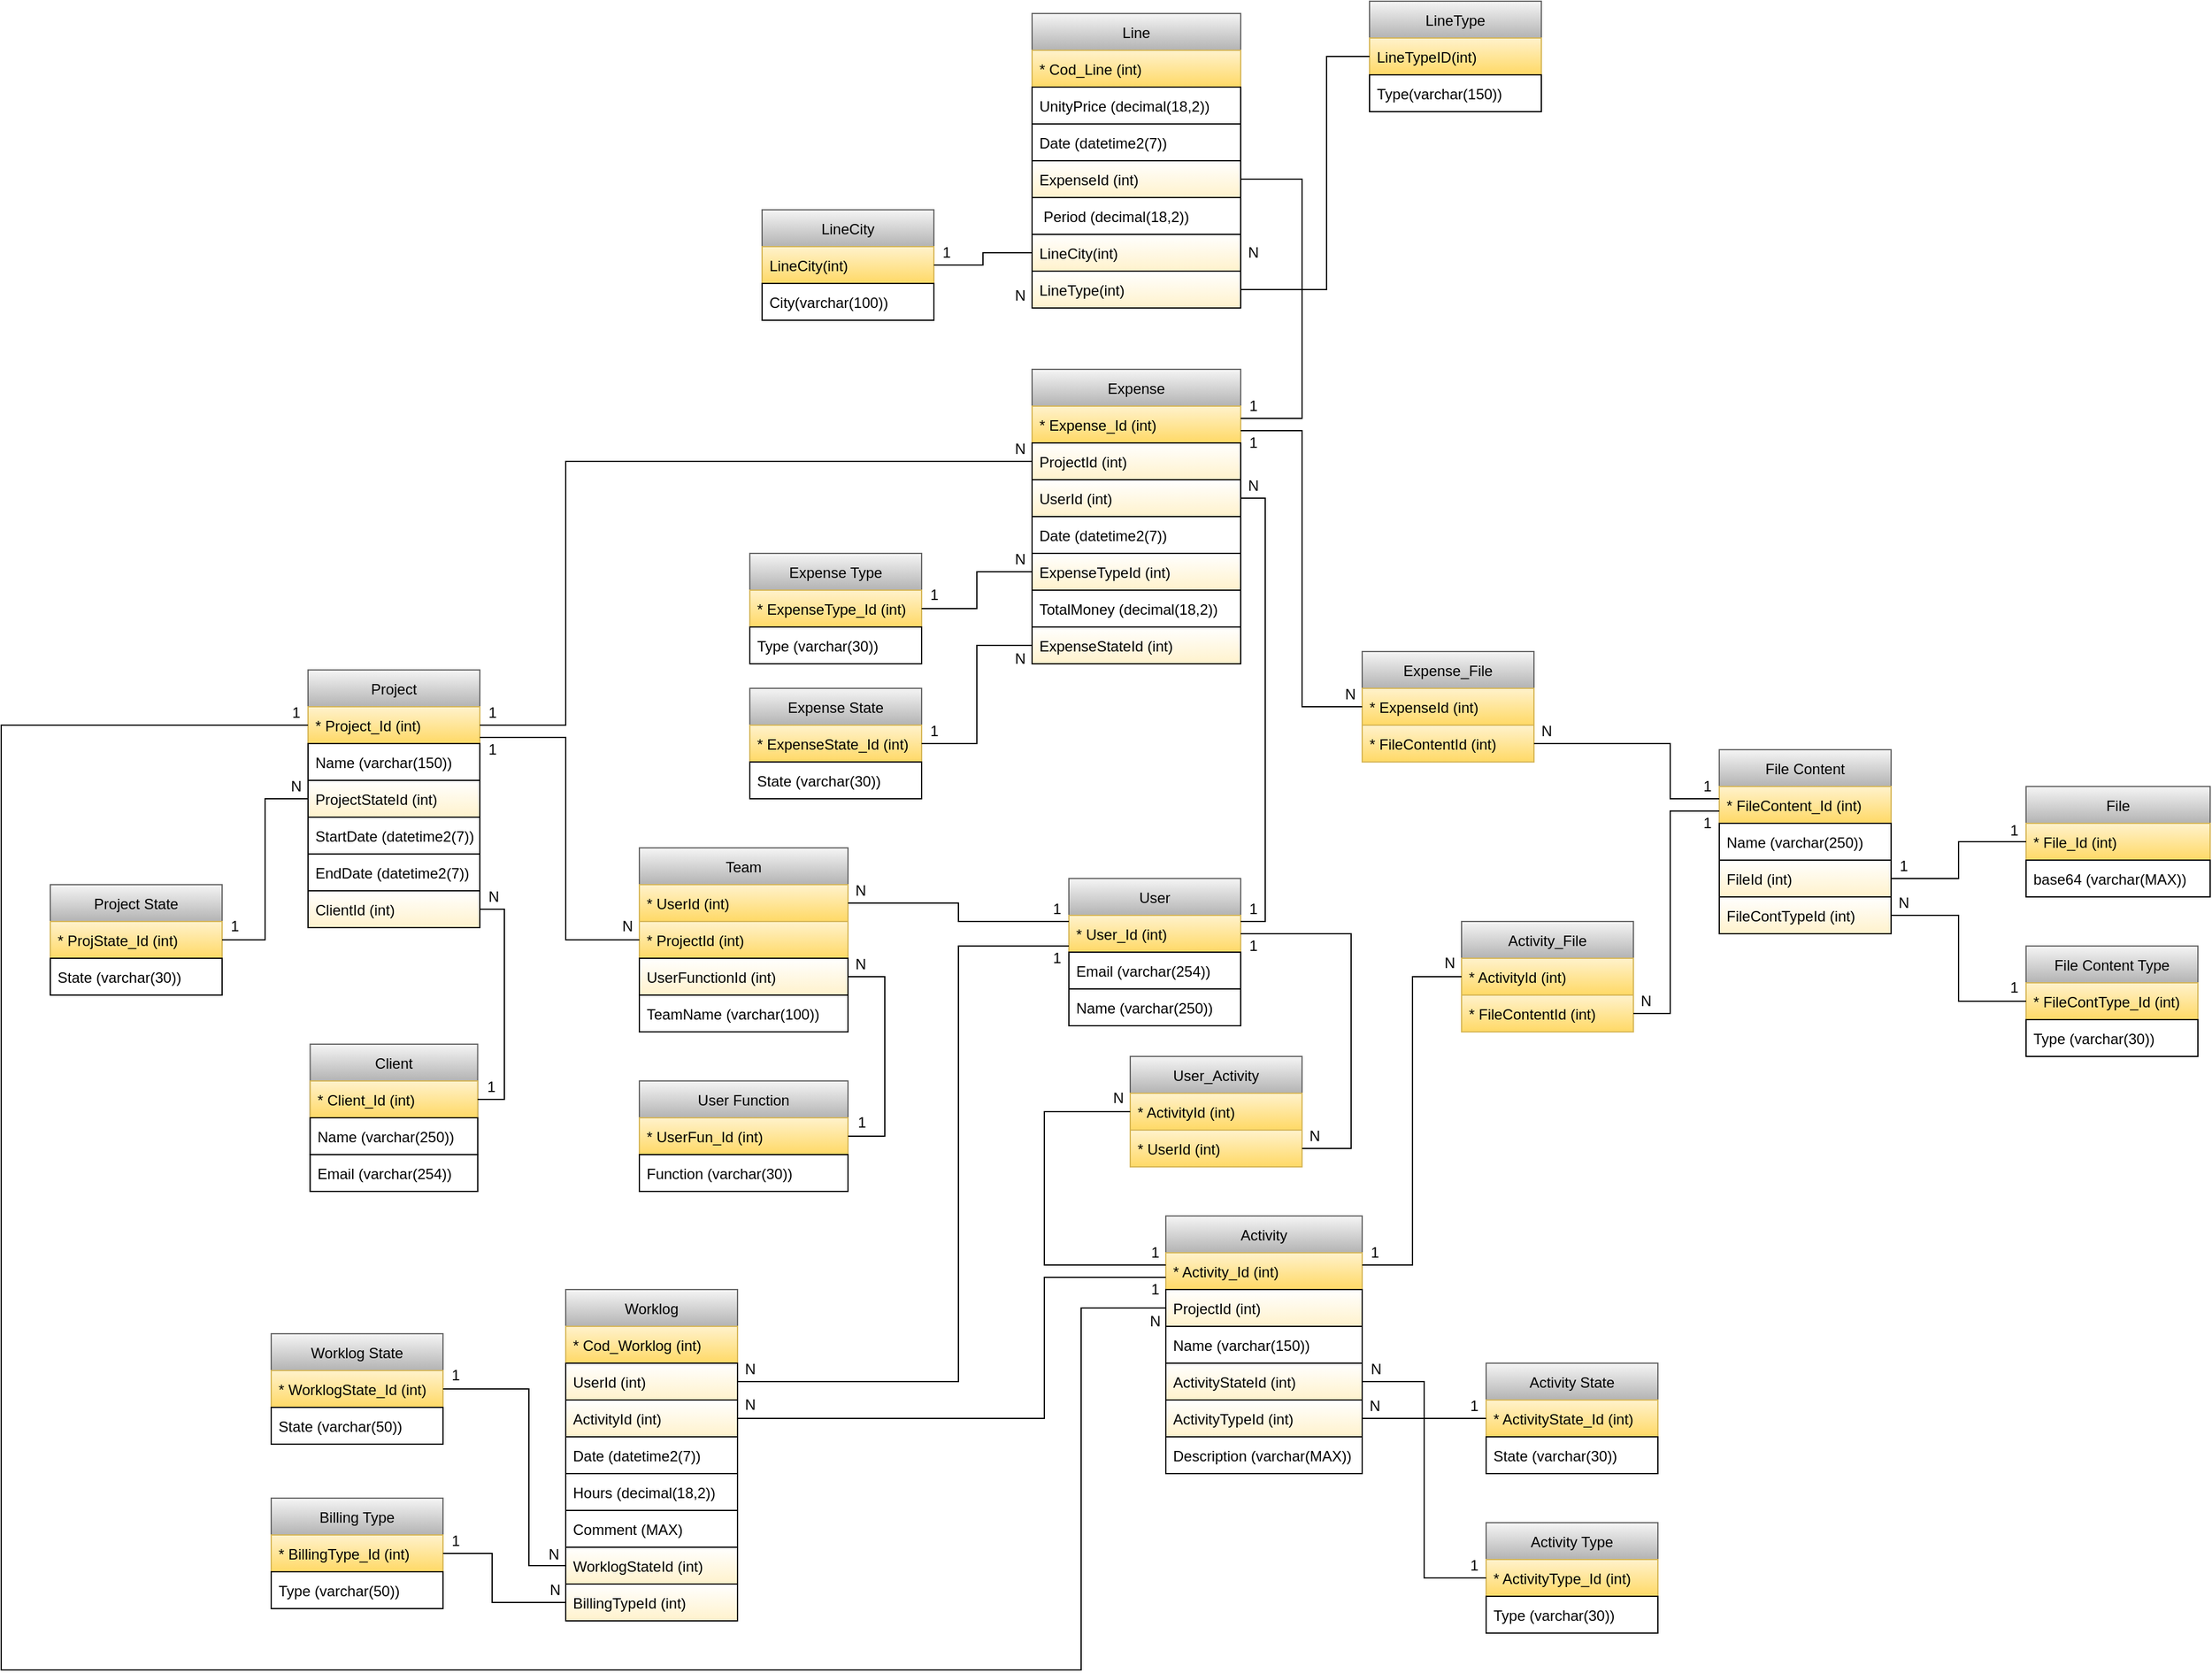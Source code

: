 <mxfile version="20.0.4" type="device"><diagram id="UZcqP46rf7-fZykjMy4E" name="Page-1"><mxGraphModel dx="1662" dy="4094" grid="1" gridSize="10" guides="1" tooltips="1" connect="1" arrows="1" fold="1" page="1" pageScale="1" pageWidth="2339" pageHeight="3300" math="0" shadow="0"><root><mxCell id="0"/><mxCell id="1" parent="0"/><mxCell id="N6C_OLNjKereVCRE5H2L-1" value="User" style="swimlane;fontStyle=0;childLayout=stackLayout;horizontal=1;startSize=30;horizontalStack=0;resizeParent=1;resizeParentMax=0;resizeLast=0;collapsible=1;marginBottom=0;fillColor=#f5f5f5;strokeColor=#666666;gradientColor=#b3b3b3;" parent="1" vertex="1"><mxGeometry x="1010" y="-1865" width="140" height="120" as="geometry"/></mxCell><mxCell id="gzLGlkf0BGgcNgc3cstg-3" value="* User_Id (int)" style="text;strokeColor=#d6b656;fillColor=#fff2cc;align=left;verticalAlign=middle;spacingLeft=4;spacingRight=4;overflow=hidden;points=[[0,0.5],[1,0.5]];portConstraint=eastwest;rotatable=0;gradientColor=#ffd966;" parent="N6C_OLNjKereVCRE5H2L-1" vertex="1"><mxGeometry y="30" width="140" height="30" as="geometry"/></mxCell><mxCell id="N6C_OLNjKereVCRE5H2L-2" value="Email (varchar(254))" style="text;align=left;verticalAlign=middle;spacingLeft=4;spacingRight=4;overflow=hidden;points=[[0,0.5],[1,0.5]];portConstraint=eastwest;rotatable=0;fillColor=default;gradientColor=none;strokeColor=default;" parent="N6C_OLNjKereVCRE5H2L-1" vertex="1"><mxGeometry y="60" width="140" height="30" as="geometry"/></mxCell><mxCell id="N6C_OLNjKereVCRE5H2L-3" value="Name (varchar(250))" style="text;strokeColor=default;fillColor=default;align=left;verticalAlign=middle;spacingLeft=4;spacingRight=4;overflow=hidden;points=[[0,0.5],[1,0.5]];portConstraint=eastwest;rotatable=0;" parent="N6C_OLNjKereVCRE5H2L-1" vertex="1"><mxGeometry y="90" width="140" height="30" as="geometry"/></mxCell><mxCell id="N6C_OLNjKereVCRE5H2L-5" value="Team" style="swimlane;fontStyle=0;childLayout=stackLayout;horizontal=1;startSize=30;horizontalStack=0;resizeParent=1;resizeParentMax=0;resizeLast=0;collapsible=1;marginBottom=0;fillColor=#f5f5f5;strokeColor=#666666;gradientColor=#b3b3b3;" parent="1" vertex="1"><mxGeometry x="660" y="-1890" width="170" height="150" as="geometry"><mxRectangle x="260" y="20" width="60" height="30" as="alternateBounds"/></mxGeometry></mxCell><mxCell id="N6C_OLNjKereVCRE5H2L-6" value="* UserId (int)" style="text;strokeColor=#d6b656;fillColor=#fff2cc;align=left;verticalAlign=middle;spacingLeft=4;spacingRight=4;overflow=hidden;points=[[0,0.5],[1,0.5]];portConstraint=eastwest;rotatable=0;gradientColor=#ffd966;" parent="N6C_OLNjKereVCRE5H2L-5" vertex="1"><mxGeometry y="30" width="170" height="30" as="geometry"/></mxCell><mxCell id="N6C_OLNjKereVCRE5H2L-7" value="* ProjectId (int)" style="text;strokeColor=#d6b656;fillColor=#fff2cc;align=left;verticalAlign=middle;spacingLeft=4;spacingRight=4;overflow=hidden;points=[[0,0.5],[1,0.5]];portConstraint=eastwest;rotatable=0;gradientColor=#ffd966;" parent="N6C_OLNjKereVCRE5H2L-5" vertex="1"><mxGeometry y="60" width="170" height="30" as="geometry"/></mxCell><mxCell id="N6C_OLNjKereVCRE5H2L-8" value="UserFunctionId (int)" style="text;strokeColor=default;fillColor=default;align=left;verticalAlign=middle;spacingLeft=4;spacingRight=4;overflow=hidden;points=[[0,0.5],[1,0.5]];portConstraint=eastwest;rotatable=0;gradientColor=#FFF2CC;" parent="N6C_OLNjKereVCRE5H2L-5" vertex="1"><mxGeometry y="90" width="170" height="30" as="geometry"/></mxCell><mxCell id="N6C_OLNjKereVCRE5H2L-9" value="TeamName (varchar(100))" style="text;strokeColor=default;fillColor=default;align=left;verticalAlign=middle;spacingLeft=4;spacingRight=4;overflow=hidden;points=[[0,0.5],[1,0.5]];portConstraint=eastwest;rotatable=0;" parent="N6C_OLNjKereVCRE5H2L-5" vertex="1"><mxGeometry y="120" width="170" height="30" as="geometry"/></mxCell><mxCell id="N6C_OLNjKereVCRE5H2L-10" value="Project" style="swimlane;fontStyle=0;childLayout=stackLayout;horizontal=1;startSize=30;horizontalStack=0;resizeParent=1;resizeParentMax=0;resizeLast=0;collapsible=1;marginBottom=0;fillColor=#f5f5f5;strokeColor=#666666;gradientColor=#b3b3b3;" parent="1" vertex="1"><mxGeometry x="390" y="-2035" width="140" height="210" as="geometry"/></mxCell><mxCell id="gzLGlkf0BGgcNgc3cstg-2" value="* Project_Id (int)" style="text;strokeColor=#d6b656;fillColor=#fff2cc;align=left;verticalAlign=middle;spacingLeft=4;spacingRight=4;overflow=hidden;points=[[0,0.5],[1,0.5]];portConstraint=eastwest;rotatable=0;gradientColor=#ffd966;" parent="N6C_OLNjKereVCRE5H2L-10" vertex="1"><mxGeometry y="30" width="140" height="30" as="geometry"/></mxCell><mxCell id="N6C_OLNjKereVCRE5H2L-11" value="Name (varchar(150))" style="text;align=left;verticalAlign=middle;spacingLeft=4;spacingRight=4;overflow=hidden;points=[[0,0.5],[1,0.5]];portConstraint=eastwest;rotatable=0;fillColor=default;strokeColor=default;" parent="N6C_OLNjKereVCRE5H2L-10" vertex="1"><mxGeometry y="60" width="140" height="30" as="geometry"/></mxCell><mxCell id="N6C_OLNjKereVCRE5H2L-12" value="ProjectStateId (int)" style="text;strokeColor=default;fillColor=default;align=left;verticalAlign=middle;spacingLeft=4;spacingRight=4;overflow=hidden;points=[[0,0.5],[1,0.5]];portConstraint=eastwest;rotatable=0;gradientColor=#FFF2CC;" parent="N6C_OLNjKereVCRE5H2L-10" vertex="1"><mxGeometry y="90" width="140" height="30" as="geometry"/></mxCell><mxCell id="N6C_OLNjKereVCRE5H2L-13" value="StartDate (datetime2(7))" style="text;strokeColor=default;fillColor=default;align=left;verticalAlign=middle;spacingLeft=4;spacingRight=4;overflow=hidden;points=[[0,0.5],[1,0.5]];portConstraint=eastwest;rotatable=0;" parent="N6C_OLNjKereVCRE5H2L-10" vertex="1"><mxGeometry y="120" width="140" height="30" as="geometry"/></mxCell><mxCell id="N6C_OLNjKereVCRE5H2L-14" value="EndDate (datetime2(7))" style="text;strokeColor=default;fillColor=default;align=left;verticalAlign=middle;spacingLeft=4;spacingRight=4;overflow=hidden;points=[[0,0.5],[1,0.5]];portConstraint=eastwest;rotatable=0;" parent="N6C_OLNjKereVCRE5H2L-10" vertex="1"><mxGeometry y="150" width="140" height="30" as="geometry"/></mxCell><mxCell id="gzLGlkf0BGgcNgc3cstg-12" value="ClientId (int)" style="text;strokeColor=default;fillColor=default;align=left;verticalAlign=middle;spacingLeft=4;spacingRight=4;overflow=hidden;points=[[0,0.5],[1,0.5]];portConstraint=eastwest;rotatable=0;gradientColor=#FFF2CC;" parent="N6C_OLNjKereVCRE5H2L-10" vertex="1"><mxGeometry y="180" width="140" height="30" as="geometry"/></mxCell><mxCell id="gzLGlkf0BGgcNgc3cstg-8" value="Client" style="swimlane;fontStyle=0;childLayout=stackLayout;horizontal=1;startSize=30;horizontalStack=0;resizeParent=1;resizeParentMax=0;resizeLast=0;collapsible=1;marginBottom=0;strokeColor=#666666;fillColor=#f5f5f5;gradientColor=#b3b3b3;" parent="1" vertex="1"><mxGeometry x="391.75" y="-1730" width="136.5" height="120" as="geometry"/></mxCell><mxCell id="gzLGlkf0BGgcNgc3cstg-9" value="* Client_Id (int)" style="text;strokeColor=#d6b656;fillColor=#fff2cc;align=left;verticalAlign=middle;spacingLeft=4;spacingRight=4;overflow=hidden;points=[[0,0.5],[1,0.5]];portConstraint=eastwest;rotatable=0;gradientColor=#ffd966;" parent="gzLGlkf0BGgcNgc3cstg-8" vertex="1"><mxGeometry y="30" width="136.5" height="30" as="geometry"/></mxCell><mxCell id="gzLGlkf0BGgcNgc3cstg-10" value="Name (varchar(250))" style="text;strokeColor=default;fillColor=default;align=left;verticalAlign=middle;spacingLeft=4;spacingRight=4;overflow=hidden;points=[[0,0.5],[1,0.5]];portConstraint=eastwest;rotatable=0;gradientColor=none;" parent="gzLGlkf0BGgcNgc3cstg-8" vertex="1"><mxGeometry y="60" width="136.5" height="30" as="geometry"/></mxCell><mxCell id="gzLGlkf0BGgcNgc3cstg-11" value="Email (varchar(254))" style="text;strokeColor=default;fillColor=default;align=left;verticalAlign=middle;spacingLeft=4;spacingRight=4;overflow=hidden;points=[[0,0.5],[1,0.5]];portConstraint=eastwest;rotatable=0;gradientColor=none;" parent="gzLGlkf0BGgcNgc3cstg-8" vertex="1"><mxGeometry y="90" width="136.5" height="30" as="geometry"/></mxCell><mxCell id="gzLGlkf0BGgcNgc3cstg-13" value="User Function" style="swimlane;fontStyle=0;childLayout=stackLayout;horizontal=1;startSize=30;horizontalStack=0;resizeParent=1;resizeParentMax=0;resizeLast=0;collapsible=1;marginBottom=0;strokeColor=#666666;fillColor=#f5f5f5;gradientColor=#b3b3b3;" parent="1" vertex="1"><mxGeometry x="660" y="-1700" width="170" height="90" as="geometry"/></mxCell><mxCell id="gzLGlkf0BGgcNgc3cstg-14" value="* UserFun_Id (int)" style="text;strokeColor=#d6b656;fillColor=#fff2cc;align=left;verticalAlign=middle;spacingLeft=4;spacingRight=4;overflow=hidden;points=[[0,0.5],[1,0.5]];portConstraint=eastwest;rotatable=0;gradientColor=#ffd966;" parent="gzLGlkf0BGgcNgc3cstg-13" vertex="1"><mxGeometry y="30" width="170" height="30" as="geometry"/></mxCell><mxCell id="gzLGlkf0BGgcNgc3cstg-15" value="Function (varchar(30))" style="text;strokeColor=default;fillColor=default;align=left;verticalAlign=middle;spacingLeft=4;spacingRight=4;overflow=hidden;points=[[0,0.5],[1,0.5]];portConstraint=eastwest;rotatable=0;" parent="gzLGlkf0BGgcNgc3cstg-13" vertex="1"><mxGeometry y="60" width="170" height="30" as="geometry"/></mxCell><mxCell id="gzLGlkf0BGgcNgc3cstg-21" value="Project State" style="swimlane;fontStyle=0;childLayout=stackLayout;horizontal=1;startSize=30;horizontalStack=0;resizeParent=1;resizeParentMax=0;resizeLast=0;collapsible=1;marginBottom=0;strokeColor=#666666;fillColor=#f5f5f5;gradientColor=#b3b3b3;" parent="1" vertex="1"><mxGeometry x="180" y="-1860" width="140" height="90" as="geometry"/></mxCell><mxCell id="gzLGlkf0BGgcNgc3cstg-22" value="* ProjState_Id (int)" style="text;strokeColor=#d6b656;fillColor=#fff2cc;align=left;verticalAlign=middle;spacingLeft=4;spacingRight=4;overflow=hidden;points=[[0,0.5],[1,0.5]];portConstraint=eastwest;rotatable=0;gradientColor=#ffd966;" parent="gzLGlkf0BGgcNgc3cstg-21" vertex="1"><mxGeometry y="30" width="140" height="30" as="geometry"/></mxCell><mxCell id="gzLGlkf0BGgcNgc3cstg-23" value="State (varchar(30))" style="text;strokeColor=default;fillColor=default;align=left;verticalAlign=middle;spacingLeft=4;spacingRight=4;overflow=hidden;points=[[0,0.5],[1,0.5]];portConstraint=eastwest;rotatable=0;" parent="gzLGlkf0BGgcNgc3cstg-21" vertex="1"><mxGeometry y="60" width="140" height="30" as="geometry"/></mxCell><mxCell id="gzLGlkf0BGgcNgc3cstg-46" value="Activity_File" style="swimlane;fontStyle=0;childLayout=stackLayout;horizontal=1;startSize=30;horizontalStack=0;resizeParent=1;resizeParentMax=0;resizeLast=0;collapsible=1;marginBottom=0;strokeColor=#666666;fillColor=#f5f5f5;gradientColor=#b3b3b3;" parent="1" vertex="1"><mxGeometry x="1330" y="-1830" width="140" height="90" as="geometry"/></mxCell><mxCell id="gzLGlkf0BGgcNgc3cstg-47" value="* ActivityId (int)" style="text;strokeColor=#d6b656;fillColor=#fff2cc;align=left;verticalAlign=middle;spacingLeft=4;spacingRight=4;overflow=hidden;points=[[0,0.5],[1,0.5]];portConstraint=eastwest;rotatable=0;gradientColor=#ffd966;" parent="gzLGlkf0BGgcNgc3cstg-46" vertex="1"><mxGeometry y="30" width="140" height="30" as="geometry"/></mxCell><mxCell id="gzLGlkf0BGgcNgc3cstg-48" value="* FileContentId (int)" style="text;strokeColor=#d6b656;fillColor=#fff2cc;align=left;verticalAlign=middle;spacingLeft=4;spacingRight=4;overflow=hidden;points=[[0,0.5],[1,0.5]];portConstraint=eastwest;rotatable=0;gradientColor=#ffd966;" parent="gzLGlkf0BGgcNgc3cstg-46" vertex="1"><mxGeometry y="60" width="140" height="30" as="geometry"/></mxCell><mxCell id="gzLGlkf0BGgcNgc3cstg-50" value="File Content" style="swimlane;fontStyle=0;childLayout=stackLayout;horizontal=1;startSize=30;horizontalStack=0;resizeParent=1;resizeParentMax=0;resizeLast=0;collapsible=1;marginBottom=0;strokeColor=#666666;fillColor=#f5f5f5;gradientColor=#b3b3b3;" parent="1" vertex="1"><mxGeometry x="1540" y="-1970" width="140" height="150" as="geometry"/></mxCell><mxCell id="gzLGlkf0BGgcNgc3cstg-54" value="* FileContent_Id (int)" style="text;strokeColor=#d6b656;fillColor=#fff2cc;align=left;verticalAlign=middle;spacingLeft=4;spacingRight=4;overflow=hidden;points=[[0,0.5],[1,0.5]];portConstraint=eastwest;rotatable=0;gradientColor=#ffd966;" parent="gzLGlkf0BGgcNgc3cstg-50" vertex="1"><mxGeometry y="30" width="140" height="30" as="geometry"/></mxCell><mxCell id="gzLGlkf0BGgcNgc3cstg-51" value="Name (varchar(250))" style="text;strokeColor=default;fillColor=default;align=left;verticalAlign=middle;spacingLeft=4;spacingRight=4;overflow=hidden;points=[[0,0.5],[1,0.5]];portConstraint=eastwest;rotatable=0;" parent="gzLGlkf0BGgcNgc3cstg-50" vertex="1"><mxGeometry y="60" width="140" height="30" as="geometry"/></mxCell><mxCell id="gzLGlkf0BGgcNgc3cstg-59" value="FileId (int)" style="text;strokeColor=default;fillColor=default;align=left;verticalAlign=middle;spacingLeft=4;spacingRight=4;overflow=hidden;points=[[0,0.5],[1,0.5]];portConstraint=eastwest;rotatable=0;gradientColor=#FFF2CC;" parent="gzLGlkf0BGgcNgc3cstg-50" vertex="1"><mxGeometry y="90" width="140" height="30" as="geometry"/></mxCell><mxCell id="gzLGlkf0BGgcNgc3cstg-52" value="FileContTypeId (int)" style="text;strokeColor=default;fillColor=default;align=left;verticalAlign=middle;spacingLeft=4;spacingRight=4;overflow=hidden;points=[[0,0.5],[1,0.5]];portConstraint=eastwest;rotatable=0;gradientColor=#FFF2CC;" parent="gzLGlkf0BGgcNgc3cstg-50" vertex="1"><mxGeometry y="120" width="140" height="30" as="geometry"/></mxCell><mxCell id="gzLGlkf0BGgcNgc3cstg-55" value="File" style="swimlane;fontStyle=0;childLayout=stackLayout;horizontal=1;startSize=30;horizontalStack=0;resizeParent=1;resizeParentMax=0;resizeLast=0;collapsible=1;marginBottom=0;strokeColor=#666666;fillColor=#f5f5f5;gradientColor=#b3b3b3;" parent="1" vertex="1"><mxGeometry x="1790" y="-1940" width="150" height="90" as="geometry"/></mxCell><mxCell id="gzLGlkf0BGgcNgc3cstg-56" value="* File_Id (int)" style="text;strokeColor=#d6b656;fillColor=#fff2cc;align=left;verticalAlign=middle;spacingLeft=4;spacingRight=4;overflow=hidden;points=[[0,0.5],[1,0.5]];portConstraint=eastwest;rotatable=0;gradientColor=#ffd966;" parent="gzLGlkf0BGgcNgc3cstg-55" vertex="1"><mxGeometry y="30" width="150" height="30" as="geometry"/></mxCell><mxCell id="gzLGlkf0BGgcNgc3cstg-57" value="base64 (varchar(MAX))" style="text;strokeColor=default;fillColor=default;align=left;verticalAlign=middle;spacingLeft=4;spacingRight=4;overflow=hidden;points=[[0,0.5],[1,0.5]];portConstraint=eastwest;rotatable=0;" parent="gzLGlkf0BGgcNgc3cstg-55" vertex="1"><mxGeometry y="60" width="150" height="30" as="geometry"/></mxCell><mxCell id="gzLGlkf0BGgcNgc3cstg-63" value="Expense" style="swimlane;fontStyle=0;childLayout=stackLayout;horizontal=1;startSize=30;horizontalStack=0;resizeParent=1;resizeParentMax=0;resizeLast=0;collapsible=1;marginBottom=0;strokeColor=#666666;fillColor=#f5f5f5;gradientColor=#b3b3b3;" parent="1" vertex="1"><mxGeometry x="980" y="-2280" width="170" height="240" as="geometry"/></mxCell><mxCell id="gzLGlkf0BGgcNgc3cstg-64" value="* Expense_Id (int)" style="text;strokeColor=#d6b656;fillColor=#fff2cc;align=left;verticalAlign=middle;spacingLeft=4;spacingRight=4;overflow=hidden;points=[[0,0.5],[1,0.5]];portConstraint=eastwest;rotatable=0;gradientColor=#ffd966;" parent="gzLGlkf0BGgcNgc3cstg-63" vertex="1"><mxGeometry y="30" width="170" height="30" as="geometry"/></mxCell><mxCell id="gzLGlkf0BGgcNgc3cstg-65" value="ProjectId (int)" style="text;strokeColor=default;fillColor=default;align=left;verticalAlign=middle;spacingLeft=4;spacingRight=4;overflow=hidden;points=[[0,0.5],[1,0.5]];portConstraint=eastwest;rotatable=0;gradientColor=#FFF2CC;" parent="gzLGlkf0BGgcNgc3cstg-63" vertex="1"><mxGeometry y="60" width="170" height="30" as="geometry"/></mxCell><mxCell id="gzLGlkf0BGgcNgc3cstg-77" value="UserId (int)" style="text;strokeColor=default;fillColor=default;align=left;verticalAlign=middle;spacingLeft=4;spacingRight=4;overflow=hidden;points=[[0,0.5],[1,0.5]];portConstraint=eastwest;rotatable=0;gradientColor=#FFF2CC;" parent="gzLGlkf0BGgcNgc3cstg-63" vertex="1"><mxGeometry y="90" width="170" height="30" as="geometry"/></mxCell><mxCell id="gzLGlkf0BGgcNgc3cstg-66" value="Date (datetime2(7))" style="text;strokeColor=default;fillColor=default;align=left;verticalAlign=middle;spacingLeft=4;spacingRight=4;overflow=hidden;points=[[0,0.5],[1,0.5]];portConstraint=eastwest;rotatable=0;" parent="gzLGlkf0BGgcNgc3cstg-63" vertex="1"><mxGeometry y="120" width="170" height="30" as="geometry"/></mxCell><mxCell id="gzLGlkf0BGgcNgc3cstg-78" value="ExpenseTypeId (int)" style="text;strokeColor=default;fillColor=default;align=left;verticalAlign=middle;spacingLeft=4;spacingRight=4;overflow=hidden;points=[[0,0.5],[1,0.5]];portConstraint=eastwest;rotatable=0;gradientColor=#FFF2CC;" parent="gzLGlkf0BGgcNgc3cstg-63" vertex="1"><mxGeometry y="150" width="170" height="30" as="geometry"/></mxCell><mxCell id="gzLGlkf0BGgcNgc3cstg-92" value="TotalMoney (decimal(18,2))" style="text;strokeColor=default;fillColor=default;align=left;verticalAlign=middle;spacingLeft=4;spacingRight=4;overflow=hidden;points=[[0,0.5],[1,0.5]];portConstraint=eastwest;rotatable=0;" parent="gzLGlkf0BGgcNgc3cstg-63" vertex="1"><mxGeometry y="180" width="170" height="30" as="geometry"/></mxCell><mxCell id="9_VG2kj7Tr-s0J7HflbB-1" value="ExpenseStateId (int)" style="text;strokeColor=default;fillColor=default;align=left;verticalAlign=middle;spacingLeft=4;spacingRight=4;overflow=hidden;points=[[0,0.5],[1,0.5]];portConstraint=eastwest;rotatable=0;gradientColor=#FFF2CC;" parent="gzLGlkf0BGgcNgc3cstg-63" vertex="1"><mxGeometry y="210" width="170" height="30" as="geometry"/></mxCell><mxCell id="gzLGlkf0BGgcNgc3cstg-67" value="Expense_File" style="swimlane;fontStyle=0;childLayout=stackLayout;horizontal=1;startSize=30;horizontalStack=0;resizeParent=1;resizeParentMax=0;resizeLast=0;collapsible=1;marginBottom=0;strokeColor=#666666;fillColor=#f5f5f5;gradientColor=#b3b3b3;" parent="1" vertex="1"><mxGeometry x="1249" y="-2050" width="140" height="90" as="geometry"/></mxCell><mxCell id="gzLGlkf0BGgcNgc3cstg-68" value="* ExpenseId (int)" style="text;strokeColor=#d6b656;fillColor=#fff2cc;align=left;verticalAlign=middle;spacingLeft=4;spacingRight=4;overflow=hidden;points=[[0,0.5],[1,0.5]];portConstraint=eastwest;rotatable=0;gradientColor=#ffd966;" parent="gzLGlkf0BGgcNgc3cstg-67" vertex="1"><mxGeometry y="30" width="140" height="30" as="geometry"/></mxCell><mxCell id="gzLGlkf0BGgcNgc3cstg-69" value="* FileContentId (int)" style="text;strokeColor=#d6b656;fillColor=#fff2cc;align=left;verticalAlign=middle;spacingLeft=4;spacingRight=4;overflow=hidden;points=[[0,0.5],[1,0.5]];portConstraint=eastwest;rotatable=0;gradientColor=#ffd966;" parent="gzLGlkf0BGgcNgc3cstg-67" vertex="1"><mxGeometry y="60" width="140" height="30" as="geometry"/></mxCell><mxCell id="gzLGlkf0BGgcNgc3cstg-71" value="File Content Type" style="swimlane;fontStyle=0;childLayout=stackLayout;horizontal=1;startSize=30;horizontalStack=0;resizeParent=1;resizeParentMax=0;resizeLast=0;collapsible=1;marginBottom=0;strokeColor=#666666;fillColor=#f5f5f5;gradientColor=#b3b3b3;" parent="1" vertex="1"><mxGeometry x="1790" y="-1810" width="140" height="90" as="geometry"/></mxCell><mxCell id="gzLGlkf0BGgcNgc3cstg-72" value="* FileContType_Id (int)" style="text;strokeColor=#d6b656;fillColor=#fff2cc;align=left;verticalAlign=middle;spacingLeft=4;spacingRight=4;overflow=hidden;points=[[0,0.5],[1,0.5]];portConstraint=eastwest;rotatable=0;gradientColor=#ffd966;" parent="gzLGlkf0BGgcNgc3cstg-71" vertex="1"><mxGeometry y="30" width="140" height="30" as="geometry"/></mxCell><mxCell id="gzLGlkf0BGgcNgc3cstg-73" value="Type (varchar(30))" style="text;strokeColor=default;fillColor=default;align=left;verticalAlign=middle;spacingLeft=4;spacingRight=4;overflow=hidden;points=[[0,0.5],[1,0.5]];portConstraint=eastwest;rotatable=0;" parent="gzLGlkf0BGgcNgc3cstg-71" vertex="1"><mxGeometry y="60" width="140" height="30" as="geometry"/></mxCell><mxCell id="gzLGlkf0BGgcNgc3cstg-79" value="Expense Type" style="swimlane;fontStyle=0;childLayout=stackLayout;horizontal=1;startSize=30;horizontalStack=0;resizeParent=1;resizeParentMax=0;resizeLast=0;collapsible=1;marginBottom=0;strokeColor=#666666;fillColor=#f5f5f5;gradientColor=#b3b3b3;" parent="1" vertex="1"><mxGeometry x="750" y="-2130" width="140" height="90" as="geometry"/></mxCell><mxCell id="gzLGlkf0BGgcNgc3cstg-80" value="* ExpenseType_Id (int)" style="text;strokeColor=#d6b656;fillColor=#fff2cc;align=left;verticalAlign=middle;spacingLeft=4;spacingRight=4;overflow=hidden;points=[[0,0.5],[1,0.5]];portConstraint=eastwest;rotatable=0;gradientColor=#ffd966;" parent="gzLGlkf0BGgcNgc3cstg-79" vertex="1"><mxGeometry y="30" width="140" height="30" as="geometry"/></mxCell><mxCell id="gzLGlkf0BGgcNgc3cstg-81" value="Type (varchar(30))" style="text;strokeColor=default;fillColor=default;align=left;verticalAlign=middle;spacingLeft=4;spacingRight=4;overflow=hidden;points=[[0,0.5],[1,0.5]];portConstraint=eastwest;rotatable=0;" parent="gzLGlkf0BGgcNgc3cstg-79" vertex="1"><mxGeometry y="60" width="140" height="30" as="geometry"/></mxCell><mxCell id="gzLGlkf0BGgcNgc3cstg-85" value="Line" style="swimlane;fontStyle=0;childLayout=stackLayout;horizontal=1;startSize=30;horizontalStack=0;resizeParent=1;resizeParentMax=0;resizeLast=0;collapsible=1;marginBottom=0;strokeColor=#666666;fillColor=#f5f5f5;gradientColor=#b3b3b3;" parent="1" vertex="1"><mxGeometry x="980" y="-2570" width="170" height="240" as="geometry"/></mxCell><mxCell id="gzLGlkf0BGgcNgc3cstg-86" value="* Cod_Line (int)" style="text;strokeColor=#d6b656;fillColor=#fff2cc;align=left;verticalAlign=middle;spacingLeft=4;spacingRight=4;overflow=hidden;points=[[0,0.5],[1,0.5]];portConstraint=eastwest;rotatable=0;gradientColor=#ffd966;" parent="gzLGlkf0BGgcNgc3cstg-85" vertex="1"><mxGeometry y="30" width="170" height="30" as="geometry"/></mxCell><mxCell id="gzLGlkf0BGgcNgc3cstg-87" value="UnityPrice (decimal(18,2))" style="text;align=left;verticalAlign=middle;spacingLeft=4;spacingRight=4;overflow=hidden;points=[[0,0.5],[1,0.5]];portConstraint=eastwest;rotatable=0;strokeColor=default;fillColor=default;" parent="gzLGlkf0BGgcNgc3cstg-85" vertex="1"><mxGeometry y="60" width="170" height="30" as="geometry"/></mxCell><mxCell id="gzLGlkf0BGgcNgc3cstg-88" value="Date (datetime2(7))" style="text;align=left;verticalAlign=middle;spacingLeft=4;spacingRight=4;overflow=hidden;points=[[0,0.5],[1,0.5]];portConstraint=eastwest;rotatable=0;strokeColor=default;fillColor=default;" parent="gzLGlkf0BGgcNgc3cstg-85" vertex="1"><mxGeometry y="90" width="170" height="30" as="geometry"/></mxCell><mxCell id="gzLGlkf0BGgcNgc3cstg-96" value="ExpenseId (int)" style="text;align=left;verticalAlign=middle;spacingLeft=4;spacingRight=4;overflow=hidden;points=[[0,0.5],[1,0.5]];portConstraint=eastwest;rotatable=0;strokeColor=default;fillColor=default;gradientColor=#FFF2CC;" parent="gzLGlkf0BGgcNgc3cstg-85" vertex="1"><mxGeometry y="120" width="170" height="30" as="geometry"/></mxCell><mxCell id="Ni0YcD0YDELqjHaOPeVD-1" value=" Period (decimal(18,2))" style="text;align=left;verticalAlign=middle;spacingLeft=4;spacingRight=4;overflow=hidden;points=[[0,0.5],[1,0.5]];portConstraint=eastwest;rotatable=0;fillColor=default;strokeColor=default;" parent="gzLGlkf0BGgcNgc3cstg-85" vertex="1"><mxGeometry y="150" width="170" height="30" as="geometry"/></mxCell><mxCell id="Ni0YcD0YDELqjHaOPeVD-2" value="LineCity(int)" style="text;align=left;verticalAlign=middle;spacingLeft=4;spacingRight=4;overflow=hidden;points=[[0,0.5],[1,0.5]];portConstraint=eastwest;rotatable=0;strokeColor=default;fillColor=default;gradientColor=#FFF2CC;" parent="gzLGlkf0BGgcNgc3cstg-85" vertex="1"><mxGeometry y="180" width="170" height="30" as="geometry"/></mxCell><mxCell id="Ni0YcD0YDELqjHaOPeVD-9" value="LineType(int)" style="text;align=left;verticalAlign=middle;spacingLeft=4;spacingRight=4;overflow=hidden;points=[[0,0.5],[1,0.5]];portConstraint=eastwest;rotatable=0;strokeColor=default;fillColor=default;gradientColor=#FFF2CC;" parent="gzLGlkf0BGgcNgc3cstg-85" vertex="1"><mxGeometry y="210" width="170" height="30" as="geometry"/></mxCell><mxCell id="U_31m7MZZK4aM4QeYQs5-18" value="Activity" style="swimlane;fontStyle=0;childLayout=stackLayout;horizontal=1;startSize=30;horizontalStack=0;resizeParent=1;resizeParentMax=0;resizeLast=0;collapsible=1;marginBottom=0;fillColor=#f5f5f5;strokeColor=#666666;gradientColor=#b3b3b3;" parent="1" vertex="1"><mxGeometry x="1089" y="-1590" width="160" height="210" as="geometry"/></mxCell><mxCell id="U_31m7MZZK4aM4QeYQs5-19" value="* Activity_Id (int)" style="text;align=left;verticalAlign=middle;spacingLeft=4;spacingRight=4;overflow=hidden;points=[[0,0.5],[1,0.5]];portConstraint=eastwest;rotatable=0;fillColor=#fff2cc;strokeColor=#d6b656;gradientColor=#ffd966;" parent="U_31m7MZZK4aM4QeYQs5-18" vertex="1"><mxGeometry y="30" width="160" height="30" as="geometry"/></mxCell><mxCell id="U_31m7MZZK4aM4QeYQs5-24" value="ProjectId (int)" style="text;strokeColor=default;fillColor=default;align=left;verticalAlign=middle;spacingLeft=4;spacingRight=4;overflow=hidden;points=[[0,0.5],[1,0.5]];portConstraint=eastwest;rotatable=0;gradientColor=#FFF2CC;" parent="U_31m7MZZK4aM4QeYQs5-18" vertex="1"><mxGeometry y="60" width="160" height="30" as="geometry"/></mxCell><mxCell id="U_31m7MZZK4aM4QeYQs5-20" value="Name (varchar(150))" style="text;align=left;verticalAlign=middle;spacingLeft=4;spacingRight=4;overflow=hidden;points=[[0,0.5],[1,0.5]];portConstraint=eastwest;rotatable=0;fillColor=default;strokeColor=default;" parent="U_31m7MZZK4aM4QeYQs5-18" vertex="1"><mxGeometry y="90" width="160" height="30" as="geometry"/></mxCell><mxCell id="U_31m7MZZK4aM4QeYQs5-22" value="ActivityStateId (int)" style="text;strokeColor=default;fillColor=default;align=left;verticalAlign=middle;spacingLeft=4;spacingRight=4;overflow=hidden;points=[[0,0.5],[1,0.5]];portConstraint=eastwest;rotatable=0;gradientColor=#FFF2CC;" parent="U_31m7MZZK4aM4QeYQs5-18" vertex="1"><mxGeometry y="120" width="160" height="30" as="geometry"/></mxCell><mxCell id="U_31m7MZZK4aM4QeYQs5-23" value="ActivityTypeId (int)" style="text;strokeColor=default;fillColor=default;align=left;verticalAlign=middle;spacingLeft=4;spacingRight=4;overflow=hidden;points=[[0,0.5],[1,0.5]];portConstraint=eastwest;rotatable=0;gradientColor=#FFF2CC;" parent="U_31m7MZZK4aM4QeYQs5-18" vertex="1"><mxGeometry y="150" width="160" height="30" as="geometry"/></mxCell><mxCell id="U_31m7MZZK4aM4QeYQs5-21" value="Description (varchar(MAX))" style="text;strokeColor=default;fillColor=default;align=left;verticalAlign=middle;spacingLeft=4;spacingRight=4;overflow=hidden;points=[[0,0.5],[1,0.5]];portConstraint=eastwest;rotatable=0;" parent="U_31m7MZZK4aM4QeYQs5-18" vertex="1"><mxGeometry y="180" width="160" height="30" as="geometry"/></mxCell><mxCell id="U_31m7MZZK4aM4QeYQs5-26" value="Worklog" style="swimlane;fontStyle=0;childLayout=stackLayout;horizontal=1;startSize=30;horizontalStack=0;resizeParent=1;resizeParentMax=0;resizeLast=0;collapsible=1;marginBottom=0;fillColor=#f5f5f5;strokeColor=#666666;gradientColor=#b3b3b3;swimlaneFillColor=none;" parent="1" vertex="1"><mxGeometry x="600" y="-1530" width="140" height="270" as="geometry"><mxRectangle x="94" y="20" width="80" height="30" as="alternateBounds"/></mxGeometry></mxCell><mxCell id="U_31m7MZZK4aM4QeYQs5-27" value="* Cod_Worklog (int)" style="text;strokeColor=#d6b656;fillColor=#fff2cc;align=left;verticalAlign=middle;spacingLeft=4;spacingRight=4;overflow=hidden;points=[[0,0.5],[1,0.5]];portConstraint=eastwest;rotatable=0;gradientColor=#ffd966;" parent="U_31m7MZZK4aM4QeYQs5-26" vertex="1"><mxGeometry y="30" width="140" height="30" as="geometry"/></mxCell><mxCell id="U_31m7MZZK4aM4QeYQs5-28" value="UserId (int)" style="text;align=left;verticalAlign=middle;spacingLeft=4;spacingRight=4;overflow=hidden;points=[[0,0.5],[1,0.5]];portConstraint=eastwest;rotatable=0;fillColor=default;strokeColor=default;gradientColor=#FFF2CC;" parent="U_31m7MZZK4aM4QeYQs5-26" vertex="1"><mxGeometry y="60" width="140" height="30" as="geometry"/></mxCell><mxCell id="U_31m7MZZK4aM4QeYQs5-29" value="ActivityId (int)" style="text;align=left;verticalAlign=middle;spacingLeft=4;spacingRight=4;overflow=hidden;points=[[0,0.5],[1,0.5]];portConstraint=eastwest;rotatable=0;fillColor=default;strokeColor=default;gradientColor=#FFF2CC;" parent="U_31m7MZZK4aM4QeYQs5-26" vertex="1"><mxGeometry y="90" width="140" height="30" as="geometry"/></mxCell><mxCell id="U_31m7MZZK4aM4QeYQs5-30" value="Date (datetime2(7))" style="text;strokeColor=default;fillColor=default;align=left;verticalAlign=middle;spacingLeft=4;spacingRight=4;overflow=hidden;points=[[0,0.5],[1,0.5]];portConstraint=eastwest;rotatable=0;" parent="U_31m7MZZK4aM4QeYQs5-26" vertex="1"><mxGeometry y="120" width="140" height="30" as="geometry"/></mxCell><mxCell id="U_31m7MZZK4aM4QeYQs5-31" value="Hours (decimal(18,2))" style="text;strokeColor=default;fillColor=default;align=left;verticalAlign=middle;spacingLeft=4;spacingRight=4;overflow=hidden;points=[[0,0.5],[1,0.5]];portConstraint=eastwest;rotatable=0;" parent="U_31m7MZZK4aM4QeYQs5-26" vertex="1"><mxGeometry y="150" width="140" height="30" as="geometry"/></mxCell><mxCell id="U_31m7MZZK4aM4QeYQs5-32" value="Comment (MAX)" style="text;strokeColor=default;fillColor=default;align=left;verticalAlign=middle;spacingLeft=4;spacingRight=4;overflow=hidden;points=[[0,0.5],[1,0.5]];portConstraint=eastwest;rotatable=0;" parent="U_31m7MZZK4aM4QeYQs5-26" vertex="1"><mxGeometry y="180" width="140" height="30" as="geometry"/></mxCell><mxCell id="U_31m7MZZK4aM4QeYQs5-34" value="WorklogStateId (int)" style="text;strokeColor=default;fillColor=default;align=left;verticalAlign=middle;spacingLeft=4;spacingRight=4;overflow=hidden;points=[[0,0.5],[1,0.5]];portConstraint=eastwest;rotatable=0;gradientColor=#FFF2CC;" parent="U_31m7MZZK4aM4QeYQs5-26" vertex="1"><mxGeometry y="210" width="140" height="30" as="geometry"/></mxCell><mxCell id="U_31m7MZZK4aM4QeYQs5-33" value="BillingTypeId (int)" style="text;strokeColor=default;fillColor=default;align=left;verticalAlign=middle;spacingLeft=4;spacingRight=4;overflow=hidden;points=[[0,0.5],[1,0.5]];portConstraint=eastwest;rotatable=0;gradientColor=#FFF2CC;" parent="U_31m7MZZK4aM4QeYQs5-26" vertex="1"><mxGeometry y="240" width="140" height="30" as="geometry"/></mxCell><mxCell id="T3juQchSKDsVYHP0RLBN-5" value="Activity State" style="swimlane;fontStyle=0;childLayout=stackLayout;horizontal=1;startSize=30;horizontalStack=0;resizeParent=1;resizeParentMax=0;resizeLast=0;collapsible=1;marginBottom=0;fillColor=#f5f5f5;gradientColor=#b3b3b3;strokeColor=#666666;" parent="1" vertex="1"><mxGeometry x="1350" y="-1470" width="140" height="90" as="geometry"/></mxCell><mxCell id="T3juQchSKDsVYHP0RLBN-6" value="* ActivityState_Id (int)" style="text;strokeColor=#d6b656;fillColor=#fff2cc;align=left;verticalAlign=middle;spacingLeft=4;spacingRight=4;overflow=hidden;points=[[0,0.5],[1,0.5]];portConstraint=eastwest;rotatable=0;gradientColor=#ffd966;" parent="T3juQchSKDsVYHP0RLBN-5" vertex="1"><mxGeometry y="30" width="140" height="30" as="geometry"/></mxCell><mxCell id="T3juQchSKDsVYHP0RLBN-7" value="State (varchar(30))" style="text;strokeColor=default;fillColor=default;align=left;verticalAlign=middle;spacingLeft=4;spacingRight=4;overflow=hidden;points=[[0,0.5],[1,0.5]];portConstraint=eastwest;rotatable=0;" parent="T3juQchSKDsVYHP0RLBN-5" vertex="1"><mxGeometry y="60" width="140" height="30" as="geometry"/></mxCell><mxCell id="T3juQchSKDsVYHP0RLBN-9" style="edgeStyle=orthogonalEdgeStyle;rounded=0;orthogonalLoop=1;jettySize=auto;html=1;endArrow=none;endFill=0;" parent="1" source="gzLGlkf0BGgcNgc3cstg-22" target="N6C_OLNjKereVCRE5H2L-12" edge="1"><mxGeometry relative="1" as="geometry"/></mxCell><mxCell id="T3juQchSKDsVYHP0RLBN-10" style="edgeStyle=orthogonalEdgeStyle;rounded=0;orthogonalLoop=1;jettySize=auto;html=1;endArrow=none;endFill=0;" parent="1" source="gzLGlkf0BGgcNgc3cstg-9" target="gzLGlkf0BGgcNgc3cstg-12" edge="1"><mxGeometry relative="1" as="geometry"><Array as="points"><mxPoint x="550" y="-1685"/><mxPoint x="550" y="-1840"/></Array></mxGeometry></mxCell><mxCell id="T3juQchSKDsVYHP0RLBN-12" style="edgeStyle=orthogonalEdgeStyle;rounded=0;orthogonalLoop=1;jettySize=auto;html=1;endArrow=none;endFill=0;" parent="1" source="gzLGlkf0BGgcNgc3cstg-14" target="N6C_OLNjKereVCRE5H2L-8" edge="1"><mxGeometry relative="1" as="geometry"><Array as="points"><mxPoint x="860" y="-1655"/><mxPoint x="860" y="-1785"/></Array></mxGeometry></mxCell><mxCell id="T3juQchSKDsVYHP0RLBN-13" style="edgeStyle=orthogonalEdgeStyle;rounded=0;orthogonalLoop=1;jettySize=auto;html=1;endArrow=none;endFill=0;" parent="1" source="gzLGlkf0BGgcNgc3cstg-3" target="N6C_OLNjKereVCRE5H2L-6" edge="1"><mxGeometry relative="1" as="geometry"><Array as="points"><mxPoint x="920" y="-1830"/><mxPoint x="920" y="-1845"/></Array></mxGeometry></mxCell><mxCell id="T3juQchSKDsVYHP0RLBN-14" style="edgeStyle=orthogonalEdgeStyle;rounded=0;orthogonalLoop=1;jettySize=auto;html=1;endArrow=none;endFill=0;" parent="1" source="gzLGlkf0BGgcNgc3cstg-2" target="N6C_OLNjKereVCRE5H2L-7" edge="1"><mxGeometry relative="1" as="geometry"><Array as="points"><mxPoint x="600" y="-1980"/><mxPoint x="600" y="-1815"/></Array></mxGeometry></mxCell><mxCell id="T3juQchSKDsVYHP0RLBN-15" style="edgeStyle=orthogonalEdgeStyle;rounded=0;orthogonalLoop=1;jettySize=auto;html=1;endArrow=none;endFill=0;" parent="1" source="gzLGlkf0BGgcNgc3cstg-3" target="U_31m7MZZK4aM4QeYQs5-28" edge="1"><mxGeometry relative="1" as="geometry"><Array as="points"><mxPoint x="920" y="-1810"/><mxPoint x="920" y="-1455"/></Array></mxGeometry></mxCell><mxCell id="T3juQchSKDsVYHP0RLBN-16" style="edgeStyle=orthogonalEdgeStyle;rounded=0;orthogonalLoop=1;jettySize=auto;html=1;endArrow=none;endFill=0;" parent="1" source="U_31m7MZZK4aM4QeYQs5-19" target="U_31m7MZZK4aM4QeYQs5-29" edge="1"><mxGeometry relative="1" as="geometry"><Array as="points"><mxPoint x="990" y="-1540"/><mxPoint x="990" y="-1425"/></Array></mxGeometry></mxCell><mxCell id="T3juQchSKDsVYHP0RLBN-18" style="edgeStyle=orthogonalEdgeStyle;rounded=0;orthogonalLoop=1;jettySize=auto;html=1;endArrow=none;endFill=0;" parent="1" source="T3juQchSKDsVYHP0RLBN-6" target="U_31m7MZZK4aM4QeYQs5-22" edge="1"><mxGeometry relative="1" as="geometry"/></mxCell><mxCell id="T3juQchSKDsVYHP0RLBN-20" style="edgeStyle=orthogonalEdgeStyle;rounded=0;orthogonalLoop=1;jettySize=auto;html=1;endArrow=none;endFill=0;" parent="1" source="gzLGlkf0BGgcNgc3cstg-2" target="U_31m7MZZK4aM4QeYQs5-24" edge="1"><mxGeometry relative="1" as="geometry"><Array as="points"><mxPoint x="140" y="-1990"/><mxPoint x="140" y="-1220"/><mxPoint x="1020" y="-1220"/><mxPoint x="1020" y="-1515"/></Array></mxGeometry></mxCell><mxCell id="T3juQchSKDsVYHP0RLBN-21" style="edgeStyle=orthogonalEdgeStyle;rounded=0;orthogonalLoop=1;jettySize=auto;html=1;endArrow=none;endFill=0;" parent="1" source="gzLGlkf0BGgcNgc3cstg-80" target="gzLGlkf0BGgcNgc3cstg-78" edge="1"><mxGeometry relative="1" as="geometry"/></mxCell><mxCell id="T3juQchSKDsVYHP0RLBN-22" style="edgeStyle=orthogonalEdgeStyle;rounded=0;orthogonalLoop=1;jettySize=auto;html=1;endArrow=none;endFill=0;" parent="1" source="gzLGlkf0BGgcNgc3cstg-64" target="gzLGlkf0BGgcNgc3cstg-96" edge="1"><mxGeometry relative="1" as="geometry"><Array as="points"><mxPoint x="1200" y="-2240"/><mxPoint x="1200" y="-2435"/></Array></mxGeometry></mxCell><mxCell id="T3juQchSKDsVYHP0RLBN-23" style="edgeStyle=orthogonalEdgeStyle;rounded=0;orthogonalLoop=1;jettySize=auto;html=1;endArrow=none;endFill=0;" parent="1" source="gzLGlkf0BGgcNgc3cstg-56" target="gzLGlkf0BGgcNgc3cstg-59" edge="1"><mxGeometry relative="1" as="geometry"/></mxCell><mxCell id="T3juQchSKDsVYHP0RLBN-24" style="edgeStyle=orthogonalEdgeStyle;rounded=0;orthogonalLoop=1;jettySize=auto;html=1;endArrow=none;endFill=0;" parent="1" source="gzLGlkf0BGgcNgc3cstg-72" target="gzLGlkf0BGgcNgc3cstg-52" edge="1"><mxGeometry relative="1" as="geometry"/></mxCell><mxCell id="T3juQchSKDsVYHP0RLBN-25" style="edgeStyle=orthogonalEdgeStyle;rounded=0;orthogonalLoop=1;jettySize=auto;html=1;endArrow=none;endFill=0;" parent="1" source="gzLGlkf0BGgcNgc3cstg-54" target="gzLGlkf0BGgcNgc3cstg-48" edge="1"><mxGeometry relative="1" as="geometry"><Array as="points"><mxPoint x="1500" y="-1920"/><mxPoint x="1500" y="-1755"/></Array></mxGeometry></mxCell><mxCell id="T3juQchSKDsVYHP0RLBN-26" style="edgeStyle=orthogonalEdgeStyle;rounded=0;orthogonalLoop=1;jettySize=auto;html=1;endArrow=none;endFill=0;" parent="1" source="U_31m7MZZK4aM4QeYQs5-19" target="gzLGlkf0BGgcNgc3cstg-47" edge="1"><mxGeometry relative="1" as="geometry"><Array as="points"><mxPoint x="1290" y="-1550"/><mxPoint x="1290" y="-1785"/></Array></mxGeometry></mxCell><mxCell id="T3juQchSKDsVYHP0RLBN-27" style="edgeStyle=orthogonalEdgeStyle;rounded=0;orthogonalLoop=1;jettySize=auto;html=1;endArrow=none;endFill=0;" parent="1" source="gzLGlkf0BGgcNgc3cstg-54" target="gzLGlkf0BGgcNgc3cstg-69" edge="1"><mxGeometry relative="1" as="geometry"><Array as="points"><mxPoint x="1500" y="-1930"/><mxPoint x="1500" y="-1975"/></Array></mxGeometry></mxCell><mxCell id="T3juQchSKDsVYHP0RLBN-28" style="edgeStyle=orthogonalEdgeStyle;rounded=0;orthogonalLoop=1;jettySize=auto;html=1;endArrow=none;endFill=0;" parent="1" source="gzLGlkf0BGgcNgc3cstg-64" target="gzLGlkf0BGgcNgc3cstg-68" edge="1"><mxGeometry relative="1" as="geometry"><Array as="points"><mxPoint x="1200" y="-2230"/><mxPoint x="1200" y="-2005"/></Array></mxGeometry></mxCell><mxCell id="T3juQchSKDsVYHP0RLBN-29" value="Activity Type" style="swimlane;fontStyle=0;childLayout=stackLayout;horizontal=1;startSize=30;horizontalStack=0;resizeParent=1;resizeParentMax=0;resizeLast=0;collapsible=1;marginBottom=0;fillColor=#f5f5f5;gradientColor=#b3b3b3;strokeColor=#666666;" parent="1" vertex="1"><mxGeometry x="1350" y="-1340" width="140" height="90" as="geometry"/></mxCell><mxCell id="T3juQchSKDsVYHP0RLBN-30" value="* ActivityType_Id (int)" style="text;strokeColor=#d6b656;fillColor=#fff2cc;align=left;verticalAlign=middle;spacingLeft=4;spacingRight=4;overflow=hidden;points=[[0,0.5],[1,0.5]];portConstraint=eastwest;rotatable=0;gradientColor=#ffd966;" parent="T3juQchSKDsVYHP0RLBN-29" vertex="1"><mxGeometry y="30" width="140" height="30" as="geometry"/></mxCell><mxCell id="T3juQchSKDsVYHP0RLBN-31" value="Type (varchar(30))" style="text;strokeColor=default;fillColor=default;align=left;verticalAlign=middle;spacingLeft=4;spacingRight=4;overflow=hidden;points=[[0,0.5],[1,0.5]];portConstraint=eastwest;rotatable=0;" parent="T3juQchSKDsVYHP0RLBN-29" vertex="1"><mxGeometry y="60" width="140" height="30" as="geometry"/></mxCell><mxCell id="T3juQchSKDsVYHP0RLBN-32" style="edgeStyle=orthogonalEdgeStyle;rounded=0;orthogonalLoop=1;jettySize=auto;html=1;endArrow=none;endFill=0;" parent="1" source="T3juQchSKDsVYHP0RLBN-30" target="U_31m7MZZK4aM4QeYQs5-23" edge="1"><mxGeometry relative="1" as="geometry"/></mxCell><mxCell id="T3juQchSKDsVYHP0RLBN-33" value="1" style="text;html=1;align=center;verticalAlign=middle;resizable=0;points=[];autosize=1;strokeColor=none;fillColor=none;" parent="1" vertex="1"><mxGeometry x="320" y="-1836" width="20" height="20" as="geometry"/></mxCell><mxCell id="T3juQchSKDsVYHP0RLBN-37" value="N" style="text;html=1;align=center;verticalAlign=middle;resizable=0;points=[];autosize=1;strokeColor=none;fillColor=none;" parent="1" vertex="1"><mxGeometry x="370" y="-1950" width="20" height="20" as="geometry"/></mxCell><mxCell id="T3juQchSKDsVYHP0RLBN-38" value="N" style="text;html=1;align=center;verticalAlign=middle;resizable=0;points=[];autosize=1;strokeColor=none;fillColor=none;" parent="1" vertex="1"><mxGeometry x="531" y="-1860" width="20" height="20" as="geometry"/></mxCell><mxCell id="T3juQchSKDsVYHP0RLBN-39" value="1" style="text;html=1;align=center;verticalAlign=middle;resizable=0;points=[];autosize=1;strokeColor=none;fillColor=none;" parent="1" vertex="1"><mxGeometry x="529" y="-1705" width="20" height="20" as="geometry"/></mxCell><mxCell id="T3juQchSKDsVYHP0RLBN-40" value="1" style="text;html=1;align=center;verticalAlign=middle;resizable=0;points=[];autosize=1;strokeColor=none;fillColor=none;" parent="1" vertex="1"><mxGeometry x="831" y="-1676" width="20" height="20" as="geometry"/></mxCell><mxCell id="T3juQchSKDsVYHP0RLBN-41" value="N" style="text;html=1;align=center;verticalAlign=middle;resizable=0;points=[];autosize=1;strokeColor=none;fillColor=none;" parent="1" vertex="1"><mxGeometry x="830" y="-1805" width="20" height="20" as="geometry"/></mxCell><mxCell id="T3juQchSKDsVYHP0RLBN-42" value="1" style="text;html=1;align=center;verticalAlign=middle;resizable=0;points=[];autosize=1;strokeColor=none;fillColor=none;" parent="1" vertex="1"><mxGeometry x="530" y="-1980" width="20" height="20" as="geometry"/></mxCell><mxCell id="T3juQchSKDsVYHP0RLBN-43" value="N" style="text;html=1;align=center;verticalAlign=middle;resizable=0;points=[];autosize=1;strokeColor=none;fillColor=none;" parent="1" vertex="1"><mxGeometry x="640" y="-1836" width="20" height="20" as="geometry"/></mxCell><mxCell id="T3juQchSKDsVYHP0RLBN-44" value="1" style="text;html=1;align=center;verticalAlign=middle;resizable=0;points=[];autosize=1;strokeColor=none;fillColor=none;" parent="1" vertex="1"><mxGeometry x="990" y="-1850" width="20" height="20" as="geometry"/></mxCell><mxCell id="T3juQchSKDsVYHP0RLBN-45" value="N" style="text;html=1;align=center;verticalAlign=middle;resizable=0;points=[];autosize=1;strokeColor=none;fillColor=none;" parent="1" vertex="1"><mxGeometry x="830" y="-1865" width="20" height="20" as="geometry"/></mxCell><mxCell id="T3juQchSKDsVYHP0RLBN-46" value="N" style="text;html=1;align=center;verticalAlign=middle;resizable=0;points=[];autosize=1;strokeColor=none;fillColor=none;" parent="1" vertex="1"><mxGeometry x="740" y="-1475" width="20" height="20" as="geometry"/></mxCell><mxCell id="T3juQchSKDsVYHP0RLBN-47" value="1" style="text;html=1;align=center;verticalAlign=middle;resizable=0;points=[];autosize=1;strokeColor=none;fillColor=none;" parent="1" vertex="1"><mxGeometry x="990" y="-1810" width="20" height="20" as="geometry"/></mxCell><mxCell id="T3juQchSKDsVYHP0RLBN-48" value="N" style="text;html=1;align=center;verticalAlign=middle;resizable=0;points=[];autosize=1;strokeColor=none;fillColor=none;" parent="1" vertex="1"><mxGeometry x="740" y="-1446" width="20" height="20" as="geometry"/></mxCell><mxCell id="T3juQchSKDsVYHP0RLBN-49" value="1" style="text;html=1;align=center;verticalAlign=middle;resizable=0;points=[];autosize=1;strokeColor=none;fillColor=none;" parent="1" vertex="1"><mxGeometry x="1070" y="-1540" width="20" height="20" as="geometry"/></mxCell><mxCell id="T3juQchSKDsVYHP0RLBN-50" value="N" style="text;html=1;align=center;verticalAlign=middle;resizable=0;points=[];autosize=1;strokeColor=none;fillColor=none;" parent="1" vertex="1"><mxGeometry x="1070" y="-1514" width="20" height="20" as="geometry"/></mxCell><mxCell id="T3juQchSKDsVYHP0RLBN-51" value="1" style="text;html=1;align=center;verticalAlign=middle;resizable=0;points=[];autosize=1;strokeColor=none;fillColor=none;" parent="1" vertex="1"><mxGeometry x="370" y="-2010" width="20" height="20" as="geometry"/></mxCell><mxCell id="T3juQchSKDsVYHP0RLBN-54" value="1" style="text;html=1;align=center;verticalAlign=middle;resizable=0;points=[];autosize=1;strokeColor=none;fillColor=none;" parent="1" vertex="1"><mxGeometry x="1330" y="-1315" width="20" height="20" as="geometry"/></mxCell><mxCell id="T3juQchSKDsVYHP0RLBN-55" value="N" style="text;html=1;align=center;verticalAlign=middle;resizable=0;points=[];autosize=1;strokeColor=none;fillColor=none;" parent="1" vertex="1"><mxGeometry x="1249" y="-1445" width="20" height="20" as="geometry"/></mxCell><mxCell id="T3juQchSKDsVYHP0RLBN-56" value="N" style="text;html=1;align=center;verticalAlign=middle;resizable=0;points=[];autosize=1;strokeColor=none;fillColor=none;" parent="1" vertex="1"><mxGeometry x="1250" y="-1475" width="20" height="20" as="geometry"/></mxCell><mxCell id="T3juQchSKDsVYHP0RLBN-57" value="1" style="text;html=1;align=center;verticalAlign=middle;resizable=0;points=[];autosize=1;strokeColor=none;fillColor=none;" parent="1" vertex="1"><mxGeometry x="1330" y="-1445" width="20" height="20" as="geometry"/></mxCell><mxCell id="T3juQchSKDsVYHP0RLBN-60" value="1" style="text;html=1;align=center;verticalAlign=middle;resizable=0;points=[];autosize=1;strokeColor=none;fillColor=none;" parent="1" vertex="1"><mxGeometry x="1249" y="-1570" width="20" height="20" as="geometry"/></mxCell><mxCell id="T3juQchSKDsVYHP0RLBN-61" value="N" style="text;html=1;align=center;verticalAlign=middle;resizable=0;points=[];autosize=1;strokeColor=none;fillColor=none;" parent="1" vertex="1"><mxGeometry x="1310" y="-1806" width="20" height="20" as="geometry"/></mxCell><mxCell id="T3juQchSKDsVYHP0RLBN-62" value="N" style="text;html=1;align=center;verticalAlign=middle;resizable=0;points=[];autosize=1;strokeColor=none;fillColor=none;" parent="1" vertex="1"><mxGeometry x="1470" y="-1775" width="20" height="20" as="geometry"/></mxCell><mxCell id="T3juQchSKDsVYHP0RLBN-63" value="1" style="text;html=1;align=center;verticalAlign=middle;resizable=0;points=[];autosize=1;strokeColor=none;fillColor=none;" parent="1" vertex="1"><mxGeometry x="1520" y="-1920" width="20" height="20" as="geometry"/></mxCell><mxCell id="T3juQchSKDsVYHP0RLBN-64" value="1" style="text;html=1;align=center;verticalAlign=middle;resizable=0;points=[];autosize=1;strokeColor=none;fillColor=none;" parent="1" vertex="1"><mxGeometry x="1520" y="-1950" width="20" height="20" as="geometry"/></mxCell><mxCell id="T3juQchSKDsVYHP0RLBN-65" value="N" style="text;html=1;align=center;verticalAlign=middle;resizable=0;points=[];autosize=1;strokeColor=none;fillColor=none;" parent="1" vertex="1"><mxGeometry x="1389" y="-1995" width="20" height="20" as="geometry"/></mxCell><mxCell id="T3juQchSKDsVYHP0RLBN-66" value="N" style="text;html=1;align=center;verticalAlign=middle;resizable=0;points=[];autosize=1;strokeColor=none;fillColor=none;" parent="1" vertex="1"><mxGeometry x="1229" y="-2025" width="20" height="20" as="geometry"/></mxCell><mxCell id="T3juQchSKDsVYHP0RLBN-67" value="1" style="text;html=1;align=center;verticalAlign=middle;resizable=0;points=[];autosize=1;strokeColor=none;fillColor=none;" parent="1" vertex="1"><mxGeometry x="1150" y="-2230" width="20" height="20" as="geometry"/></mxCell><mxCell id="T3juQchSKDsVYHP0RLBN-68" value="N" style="text;html=1;align=center;verticalAlign=middle;resizable=0;points=[];autosize=1;strokeColor=none;fillColor=none;" parent="1" vertex="1"><mxGeometry x="960" y="-2135" width="20" height="20" as="geometry"/></mxCell><mxCell id="T3juQchSKDsVYHP0RLBN-69" value="1" style="text;html=1;align=center;verticalAlign=middle;resizable=0;points=[];autosize=1;strokeColor=none;fillColor=none;" parent="1" vertex="1"><mxGeometry x="890" y="-2106" width="20" height="20" as="geometry"/></mxCell><mxCell id="T3juQchSKDsVYHP0RLBN-70" value="1" style="text;html=1;align=center;verticalAlign=middle;resizable=0;points=[];autosize=1;strokeColor=none;fillColor=none;" parent="1" vertex="1"><mxGeometry x="1150" y="-2260" width="20" height="20" as="geometry"/></mxCell><mxCell id="T3juQchSKDsVYHP0RLBN-71" value="N" style="text;html=1;align=center;verticalAlign=middle;resizable=0;points=[];autosize=1;strokeColor=none;fillColor=none;" parent="1" vertex="1"><mxGeometry x="1150" y="-2385" width="20" height="20" as="geometry"/></mxCell><mxCell id="T3juQchSKDsVYHP0RLBN-72" value="1" style="text;html=1;align=center;verticalAlign=middle;resizable=0;points=[];autosize=1;strokeColor=none;fillColor=none;" parent="1" vertex="1"><mxGeometry x="1770" y="-1914" width="20" height="20" as="geometry"/></mxCell><mxCell id="T3juQchSKDsVYHP0RLBN-73" value="1" style="text;html=1;align=center;verticalAlign=middle;resizable=0;points=[];autosize=1;strokeColor=none;fillColor=none;" parent="1" vertex="1"><mxGeometry x="1680" y="-1885" width="20" height="20" as="geometry"/></mxCell><mxCell id="T3juQchSKDsVYHP0RLBN-74" value="1" style="text;html=1;align=center;verticalAlign=middle;resizable=0;points=[];autosize=1;strokeColor=none;fillColor=none;" parent="1" vertex="1"><mxGeometry x="1770" y="-1786" width="20" height="20" as="geometry"/></mxCell><mxCell id="T3juQchSKDsVYHP0RLBN-75" value="N" style="text;html=1;align=center;verticalAlign=middle;resizable=0;points=[];autosize=1;strokeColor=none;fillColor=none;" parent="1" vertex="1"><mxGeometry x="1680" y="-1855" width="20" height="20" as="geometry"/></mxCell><mxCell id="ebDVzK8KVs3o5fOVGx3q-1" value="Worklog State" style="swimlane;fontStyle=0;childLayout=stackLayout;horizontal=1;startSize=30;horizontalStack=0;resizeParent=1;resizeParentMax=0;resizeLast=0;collapsible=1;marginBottom=0;fillColor=#f5f5f5;gradientColor=#b3b3b3;strokeColor=#666666;" parent="1" vertex="1"><mxGeometry x="360" y="-1494" width="140" height="90" as="geometry"/></mxCell><mxCell id="ebDVzK8KVs3o5fOVGx3q-2" value="* WorklogState_Id (int)" style="text;strokeColor=#d6b656;fillColor=#fff2cc;align=left;verticalAlign=middle;spacingLeft=4;spacingRight=4;overflow=hidden;points=[[0,0.5],[1,0.5]];portConstraint=eastwest;rotatable=0;gradientColor=#ffd966;" parent="ebDVzK8KVs3o5fOVGx3q-1" vertex="1"><mxGeometry y="30" width="140" height="30" as="geometry"/></mxCell><mxCell id="ebDVzK8KVs3o5fOVGx3q-3" value="State (varchar(50))" style="text;strokeColor=default;fillColor=default;align=left;verticalAlign=middle;spacingLeft=4;spacingRight=4;overflow=hidden;points=[[0,0.5],[1,0.5]];portConstraint=eastwest;rotatable=0;" parent="ebDVzK8KVs3o5fOVGx3q-1" vertex="1"><mxGeometry y="60" width="140" height="30" as="geometry"/></mxCell><mxCell id="ebDVzK8KVs3o5fOVGx3q-4" value="Billing Type" style="swimlane;fontStyle=0;childLayout=stackLayout;horizontal=1;startSize=30;horizontalStack=0;resizeParent=1;resizeParentMax=0;resizeLast=0;collapsible=1;marginBottom=0;fillColor=#f5f5f5;gradientColor=#b3b3b3;strokeColor=#666666;" parent="1" vertex="1"><mxGeometry x="360" y="-1360" width="140" height="90" as="geometry"/></mxCell><mxCell id="ebDVzK8KVs3o5fOVGx3q-5" value="* BillingType_Id (int)" style="text;strokeColor=#d6b656;fillColor=#fff2cc;align=left;verticalAlign=middle;spacingLeft=4;spacingRight=4;overflow=hidden;points=[[0,0.5],[1,0.5]];portConstraint=eastwest;rotatable=0;gradientColor=#ffd966;" parent="ebDVzK8KVs3o5fOVGx3q-4" vertex="1"><mxGeometry y="30" width="140" height="30" as="geometry"/></mxCell><mxCell id="ebDVzK8KVs3o5fOVGx3q-6" value="Type (varchar(50))" style="text;strokeColor=default;fillColor=default;align=left;verticalAlign=middle;spacingLeft=4;spacingRight=4;overflow=hidden;points=[[0,0.5],[1,0.5]];portConstraint=eastwest;rotatable=0;" parent="ebDVzK8KVs3o5fOVGx3q-4" vertex="1"><mxGeometry y="60" width="140" height="30" as="geometry"/></mxCell><mxCell id="ebDVzK8KVs3o5fOVGx3q-9" value="1" style="text;html=1;align=center;verticalAlign=middle;resizable=0;points=[];autosize=1;strokeColor=none;fillColor=none;" parent="1" vertex="1"><mxGeometry x="500" y="-1470" width="20" height="20" as="geometry"/></mxCell><mxCell id="ebDVzK8KVs3o5fOVGx3q-10" value="N" style="text;html=1;align=center;verticalAlign=middle;resizable=0;points=[];autosize=1;strokeColor=none;fillColor=none;" parent="1" vertex="1"><mxGeometry x="580" y="-1324" width="20" height="20" as="geometry"/></mxCell><mxCell id="ebDVzK8KVs3o5fOVGx3q-11" value="1" style="text;html=1;align=center;verticalAlign=middle;resizable=0;points=[];autosize=1;strokeColor=none;fillColor=none;" parent="1" vertex="1"><mxGeometry x="500" y="-1335" width="20" height="20" as="geometry"/></mxCell><mxCell id="ebDVzK8KVs3o5fOVGx3q-12" value="N" style="text;html=1;align=center;verticalAlign=middle;resizable=0;points=[];autosize=1;strokeColor=none;fillColor=none;" parent="1" vertex="1"><mxGeometry x="581" y="-1295" width="20" height="20" as="geometry"/></mxCell><mxCell id="ebDVzK8KVs3o5fOVGx3q-13" style="edgeStyle=orthogonalEdgeStyle;rounded=0;orthogonalLoop=1;jettySize=auto;html=1;endArrow=none;endFill=0;" parent="1" source="ebDVzK8KVs3o5fOVGx3q-5" target="U_31m7MZZK4aM4QeYQs5-33" edge="1"><mxGeometry relative="1" as="geometry"><Array as="points"><mxPoint x="540" y="-1315"/><mxPoint x="540" y="-1275"/></Array></mxGeometry></mxCell><mxCell id="ebDVzK8KVs3o5fOVGx3q-14" style="edgeStyle=orthogonalEdgeStyle;rounded=0;orthogonalLoop=1;jettySize=auto;html=1;endArrow=none;endFill=0;" parent="1" source="ebDVzK8KVs3o5fOVGx3q-2" target="U_31m7MZZK4aM4QeYQs5-34" edge="1"><mxGeometry relative="1" as="geometry"><Array as="points"><mxPoint x="570" y="-1449"/><mxPoint x="570" y="-1305"/></Array></mxGeometry></mxCell><mxCell id="ebDVzK8KVs3o5fOVGx3q-15" style="edgeStyle=orthogonalEdgeStyle;rounded=0;orthogonalLoop=1;jettySize=auto;html=1;endArrow=none;endFill=0;" parent="1" source="gzLGlkf0BGgcNgc3cstg-3" target="gzLGlkf0BGgcNgc3cstg-77" edge="1"><mxGeometry relative="1" as="geometry"><Array as="points"><mxPoint x="1170" y="-1830"/><mxPoint x="1170" y="-2175"/></Array></mxGeometry></mxCell><mxCell id="ebDVzK8KVs3o5fOVGx3q-16" style="edgeStyle=orthogonalEdgeStyle;rounded=0;orthogonalLoop=1;jettySize=auto;html=1;endArrow=none;endFill=0;" parent="1" source="gzLGlkf0BGgcNgc3cstg-2" target="gzLGlkf0BGgcNgc3cstg-65" edge="1"><mxGeometry relative="1" as="geometry"><Array as="points"><mxPoint x="600" y="-1990"/><mxPoint x="600" y="-2205"/></Array></mxGeometry></mxCell><mxCell id="ebDVzK8KVs3o5fOVGx3q-17" value="1" style="text;html=1;align=center;verticalAlign=middle;resizable=0;points=[];autosize=1;strokeColor=none;fillColor=none;" parent="1" vertex="1"><mxGeometry x="530" y="-2010" width="20" height="20" as="geometry"/></mxCell><mxCell id="ebDVzK8KVs3o5fOVGx3q-18" value="N" style="text;html=1;align=center;verticalAlign=middle;resizable=0;points=[];autosize=1;strokeColor=none;fillColor=none;" parent="1" vertex="1"><mxGeometry x="960" y="-2225" width="20" height="20" as="geometry"/></mxCell><mxCell id="ebDVzK8KVs3o5fOVGx3q-19" value="N" style="text;html=1;align=center;verticalAlign=middle;resizable=0;points=[];autosize=1;strokeColor=none;fillColor=none;" parent="1" vertex="1"><mxGeometry x="1150" y="-2195" width="20" height="20" as="geometry"/></mxCell><mxCell id="ebDVzK8KVs3o5fOVGx3q-20" value="1" style="text;html=1;align=center;verticalAlign=middle;resizable=0;points=[];autosize=1;strokeColor=none;fillColor=none;" parent="1" vertex="1"><mxGeometry x="1150" y="-1850" width="20" height="20" as="geometry"/></mxCell><mxCell id="9_VG2kj7Tr-s0J7HflbB-2" value="Expense State" style="swimlane;fontStyle=0;childLayout=stackLayout;horizontal=1;startSize=30;horizontalStack=0;resizeParent=1;resizeParentMax=0;resizeLast=0;collapsible=1;marginBottom=0;strokeColor=#666666;fillColor=#f5f5f5;gradientColor=#b3b3b3;" parent="1" vertex="1"><mxGeometry x="750" y="-2020" width="140" height="90" as="geometry"/></mxCell><mxCell id="9_VG2kj7Tr-s0J7HflbB-3" value="* ExpenseState_Id (int)" style="text;strokeColor=#d6b656;fillColor=#fff2cc;align=left;verticalAlign=middle;spacingLeft=4;spacingRight=4;overflow=hidden;points=[[0,0.5],[1,0.5]];portConstraint=eastwest;rotatable=0;gradientColor=#ffd966;" parent="9_VG2kj7Tr-s0J7HflbB-2" vertex="1"><mxGeometry y="30" width="140" height="30" as="geometry"/></mxCell><mxCell id="9_VG2kj7Tr-s0J7HflbB-4" value="State (varchar(30))" style="text;strokeColor=default;fillColor=default;align=left;verticalAlign=middle;spacingLeft=4;spacingRight=4;overflow=hidden;points=[[0,0.5],[1,0.5]];portConstraint=eastwest;rotatable=0;" parent="9_VG2kj7Tr-s0J7HflbB-2" vertex="1"><mxGeometry y="60" width="140" height="30" as="geometry"/></mxCell><mxCell id="9_VG2kj7Tr-s0J7HflbB-5" style="edgeStyle=orthogonalEdgeStyle;rounded=0;orthogonalLoop=1;jettySize=auto;html=1;endArrow=none;endFill=0;" parent="1" source="9_VG2kj7Tr-s0J7HflbB-3" target="9_VG2kj7Tr-s0J7HflbB-1" edge="1"><mxGeometry relative="1" as="geometry"/></mxCell><mxCell id="9_VG2kj7Tr-s0J7HflbB-6" value="1" style="text;html=1;align=center;verticalAlign=middle;resizable=0;points=[];autosize=1;strokeColor=none;fillColor=none;" parent="1" vertex="1"><mxGeometry x="890" y="-1995" width="20" height="20" as="geometry"/></mxCell><mxCell id="9_VG2kj7Tr-s0J7HflbB-7" value="N" style="text;html=1;align=center;verticalAlign=middle;resizable=0;points=[];autosize=1;strokeColor=none;fillColor=none;" parent="1" vertex="1"><mxGeometry x="960" y="-2054" width="20" height="20" as="geometry"/></mxCell><mxCell id="u70OfJfbbLtUXJJmFlqQ-1" value="User_Activity" style="swimlane;fontStyle=0;childLayout=stackLayout;horizontal=1;startSize=30;horizontalStack=0;resizeParent=1;resizeParentMax=0;resizeLast=0;collapsible=1;marginBottom=0;strokeColor=#666666;fillColor=#f5f5f5;gradientColor=#b3b3b3;" parent="1" vertex="1"><mxGeometry x="1060" y="-1720" width="140" height="90" as="geometry"/></mxCell><mxCell id="u70OfJfbbLtUXJJmFlqQ-2" value="* ActivityId (int)" style="text;strokeColor=#d6b656;fillColor=#fff2cc;align=left;verticalAlign=middle;spacingLeft=4;spacingRight=4;overflow=hidden;points=[[0,0.5],[1,0.5]];portConstraint=eastwest;rotatable=0;gradientColor=#ffd966;" parent="u70OfJfbbLtUXJJmFlqQ-1" vertex="1"><mxGeometry y="30" width="140" height="30" as="geometry"/></mxCell><mxCell id="u70OfJfbbLtUXJJmFlqQ-3" value="* UserId (int)" style="text;strokeColor=#d6b656;fillColor=#fff2cc;align=left;verticalAlign=middle;spacingLeft=4;spacingRight=4;overflow=hidden;points=[[0,0.5],[1,0.5]];portConstraint=eastwest;rotatable=0;gradientColor=#ffd966;" parent="u70OfJfbbLtUXJJmFlqQ-1" vertex="1"><mxGeometry y="60" width="140" height="30" as="geometry"/></mxCell><mxCell id="u70OfJfbbLtUXJJmFlqQ-4" style="edgeStyle=orthogonalEdgeStyle;rounded=0;orthogonalLoop=1;jettySize=auto;html=1;endArrow=none;endFill=0;" parent="1" source="gzLGlkf0BGgcNgc3cstg-3" target="u70OfJfbbLtUXJJmFlqQ-3" edge="1"><mxGeometry relative="1" as="geometry"><Array as="points"><mxPoint x="1240" y="-1820"/><mxPoint x="1240" y="-1645"/></Array></mxGeometry></mxCell><mxCell id="u70OfJfbbLtUXJJmFlqQ-5" style="edgeStyle=orthogonalEdgeStyle;rounded=0;orthogonalLoop=1;jettySize=auto;html=1;endArrow=none;endFill=0;" parent="1" source="U_31m7MZZK4aM4QeYQs5-19" target="u70OfJfbbLtUXJJmFlqQ-2" edge="1"><mxGeometry relative="1" as="geometry"><Array as="points"><mxPoint x="990" y="-1550"/><mxPoint x="990" y="-1675"/></Array></mxGeometry></mxCell><mxCell id="u70OfJfbbLtUXJJmFlqQ-6" value="1" style="text;html=1;align=center;verticalAlign=middle;resizable=0;points=[];autosize=1;strokeColor=none;fillColor=none;" parent="1" vertex="1"><mxGeometry x="1070" y="-1570" width="20" height="20" as="geometry"/></mxCell><mxCell id="u70OfJfbbLtUXJJmFlqQ-7" value="1" style="text;html=1;align=center;verticalAlign=middle;resizable=0;points=[];autosize=1;strokeColor=none;fillColor=none;" parent="1" vertex="1"><mxGeometry x="1150" y="-1820" width="20" height="20" as="geometry"/></mxCell><mxCell id="u70OfJfbbLtUXJJmFlqQ-8" value="N" style="text;html=1;align=center;verticalAlign=middle;resizable=0;points=[];autosize=1;strokeColor=none;fillColor=none;" parent="1" vertex="1"><mxGeometry x="1200" y="-1665" width="20" height="20" as="geometry"/></mxCell><mxCell id="u70OfJfbbLtUXJJmFlqQ-9" value="N" style="text;html=1;align=center;verticalAlign=middle;resizable=0;points=[];autosize=1;strokeColor=none;fillColor=none;" parent="1" vertex="1"><mxGeometry x="1040" y="-1696" width="20" height="20" as="geometry"/></mxCell><mxCell id="Ni0YcD0YDELqjHaOPeVD-3" value="LineCity" style="swimlane;fontStyle=0;childLayout=stackLayout;horizontal=1;startSize=30;horizontalStack=0;resizeParent=1;resizeParentMax=0;resizeLast=0;collapsible=1;marginBottom=0;strokeColor=#666666;fillColor=#f5f5f5;gradientColor=#b3b3b3;" parent="1" vertex="1"><mxGeometry x="760" y="-2410" width="140" height="90" as="geometry"/></mxCell><mxCell id="Ni0YcD0YDELqjHaOPeVD-4" value="LineCity(int)" style="text;strokeColor=#d6b656;fillColor=#fff2cc;align=left;verticalAlign=middle;spacingLeft=4;spacingRight=4;overflow=hidden;points=[[0,0.5],[1,0.5]];portConstraint=eastwest;rotatable=0;gradientColor=#ffd966;" parent="Ni0YcD0YDELqjHaOPeVD-3" vertex="1"><mxGeometry y="30" width="140" height="30" as="geometry"/></mxCell><mxCell id="Ni0YcD0YDELqjHaOPeVD-5" value="City(varchar(100))" style="text;strokeColor=default;fillColor=default;align=left;verticalAlign=middle;spacingLeft=4;spacingRight=4;overflow=hidden;points=[[0,0.5],[1,0.5]];portConstraint=eastwest;rotatable=0;" parent="Ni0YcD0YDELqjHaOPeVD-3" vertex="1"><mxGeometry y="60" width="140" height="30" as="geometry"/></mxCell><mxCell id="Ni0YcD0YDELqjHaOPeVD-6" style="edgeStyle=orthogonalEdgeStyle;rounded=0;orthogonalLoop=1;jettySize=auto;html=1;entryX=0;entryY=0.5;entryDx=0;entryDy=0;endArrow=none;endFill=0;" parent="1" source="Ni0YcD0YDELqjHaOPeVD-4" target="Ni0YcD0YDELqjHaOPeVD-2" edge="1"><mxGeometry relative="1" as="geometry"/></mxCell><mxCell id="Ni0YcD0YDELqjHaOPeVD-7" value="N" style="text;html=1;align=center;verticalAlign=middle;resizable=0;points=[];autosize=1;strokeColor=none;fillColor=none;" parent="1" vertex="1"><mxGeometry x="960" y="-2350" width="20" height="20" as="geometry"/></mxCell><mxCell id="Ni0YcD0YDELqjHaOPeVD-8" value="1" style="text;html=1;align=center;verticalAlign=middle;resizable=0;points=[];autosize=1;strokeColor=none;fillColor=none;" parent="1" vertex="1"><mxGeometry x="900" y="-2385" width="20" height="20" as="geometry"/></mxCell><mxCell id="Ni0YcD0YDELqjHaOPeVD-10" value="LineType" style="swimlane;fontStyle=0;childLayout=stackLayout;horizontal=1;startSize=30;horizontalStack=0;resizeParent=1;resizeParentMax=0;resizeLast=0;collapsible=1;marginBottom=0;strokeColor=#666666;fillColor=#f5f5f5;gradientColor=#b3b3b3;" parent="1" vertex="1"><mxGeometry x="1255" y="-2580" width="140" height="90" as="geometry"/></mxCell><mxCell id="Ni0YcD0YDELqjHaOPeVD-11" value="LineTypeID(int)" style="text;strokeColor=#d6b656;fillColor=#fff2cc;align=left;verticalAlign=middle;spacingLeft=4;spacingRight=4;overflow=hidden;points=[[0,0.5],[1,0.5]];portConstraint=eastwest;rotatable=0;gradientColor=#ffd966;" parent="Ni0YcD0YDELqjHaOPeVD-10" vertex="1"><mxGeometry y="30" width="140" height="30" as="geometry"/></mxCell><mxCell id="Ni0YcD0YDELqjHaOPeVD-12" value="Type(varchar(150))" style="text;strokeColor=default;fillColor=default;align=left;verticalAlign=middle;spacingLeft=4;spacingRight=4;overflow=hidden;points=[[0,0.5],[1,0.5]];portConstraint=eastwest;rotatable=0;" parent="Ni0YcD0YDELqjHaOPeVD-10" vertex="1"><mxGeometry y="60" width="140" height="30" as="geometry"/></mxCell><mxCell id="Ni0YcD0YDELqjHaOPeVD-13" style="edgeStyle=orthogonalEdgeStyle;rounded=0;orthogonalLoop=1;jettySize=auto;html=1;endArrow=none;endFill=0;" parent="1" source="Ni0YcD0YDELqjHaOPeVD-9" target="Ni0YcD0YDELqjHaOPeVD-11" edge="1"><mxGeometry relative="1" as="geometry"><Array as="points"><mxPoint x="1220" y="-2345"/><mxPoint x="1220" y="-2535"/></Array></mxGeometry></mxCell></root></mxGraphModel></diagram></mxfile>